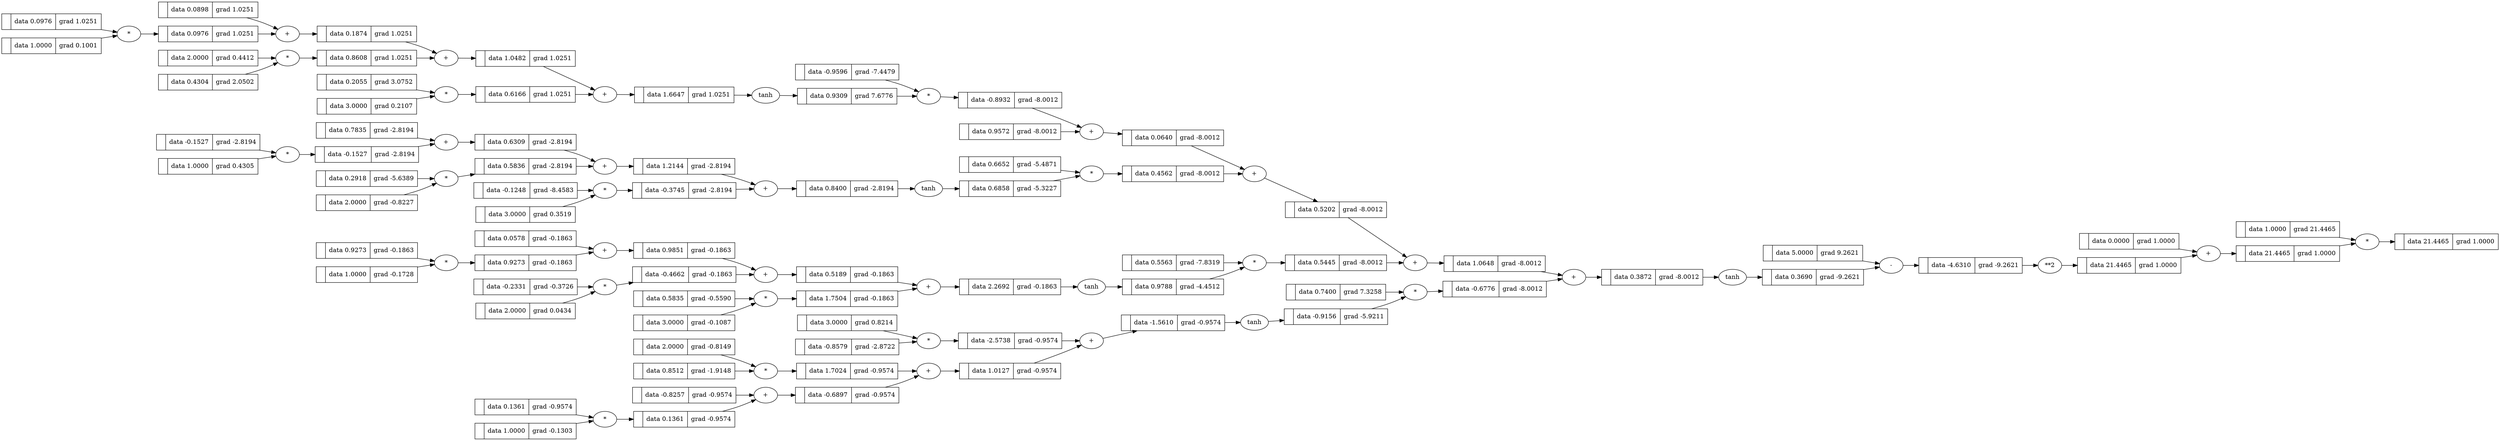 digraph {
	graph [rankdir=LR]
	2484375502976 [label="{  | data -0.6897 | grad -0.9574 }" shape=record]
	"2484375502976+" [label="+"]
	"2484375502976+" -> 2484375502976
	2484375503024 [label="{  | data 2.0000 | grad -0.8149 }" shape=record]
	2484375503216 [label="{  | data 1.7024 | grad -0.9574 }" shape=record]
	"2484375503216*" [label="*"]
	"2484375503216*" -> 2484375503216
	2484375503408 [label="{  | data 1.0127 | grad -0.9574 }" shape=record]
	"2484375503408+" [label="+"]
	"2484375503408+" -> 2484375503408
	2484375503456 [label="{  | data 3.0000 | grad 0.8214 }" shape=record]
	2484375503648 [label="{  | data -2.5738 | grad -0.9574 }" shape=record]
	"2484375503648*" [label="*"]
	"2484375503648*" -> 2484375503648
	2484375503840 [label="{  | data -1.5610 | grad -0.9574 }" shape=record]
	"2484375503840+" [label="+"]
	"2484375503840+" -> 2484375503840
	2484375503936 [label="{  | data -0.9156 | grad -5.9211 }" shape=record]
	"2484375503936tanh" [label=tanh]
	"2484375503936tanh" -> 2484375503936
	2484375381168 [label="{  | data 0.2918 | grad -5.6389 }" shape=record]
	2484375504224 [label="{  | data -0.8932 | grad -8.0012 }" shape=record]
	"2484375504224*" [label="*"]
	"2484375504224*" -> 2484375504224
	2484375504416 [label="{  | data 0.0640 | grad -8.0012 }" shape=record]
	"2484375504416+" [label="+"]
	"2484375504416+" -> 2484375504416
	2484375504608 [label="{  | data 0.4562 | grad -8.0012 }" shape=record]
	"2484375504608*" [label="*"]
	"2484375504608*" -> 2484375504608
	2484375504800 [label="{  | data 0.5202 | grad -8.0012 }" shape=record]
	"2484375504800+" [label="+"]
	"2484375504800+" -> 2484375504800
	2484375504992 [label="{  | data 0.5445 | grad -8.0012 }" shape=record]
	"2484375504992*" [label="*"]
	"2484375504992*" -> 2484375504992
	2484375382128 [label="{  | data -0.1248 | grad -8.4583 }" shape=record]
	2484375382224 [label="{  | data 0.7835 | grad -2.8194 }" shape=record]
	2484375382272 [label="{  | data 0.9273 | grad -0.1863 }" shape=record]
	2484375505184 [label="{  | data 1.0648 | grad -8.0012 }" shape=record]
	"2484375505184+" [label="+"]
	"2484375505184+" -> 2484375505184
	2484375382320 [label="{  | data -0.2331 | grad -0.3726 }" shape=record]
	2484375382368 [label="{  | data 0.5835 | grad -0.5590 }" shape=record]
	2484375382416 [label="{  | data 0.0578 | grad -0.1863 }" shape=record]
	2484375505376 [label="{  | data -0.6776 | grad -8.0012 }" shape=record]
	"2484375505376*" [label="*"]
	"2484375505376*" -> 2484375505376
	2484355049968 [label="{  | data 0.0976 | grad 1.0251 }" shape=record]
	2484375382512 [label="{  | data 0.1361 | grad -0.9574 }" shape=record]
	2484375382560 [label="{  | data 0.8512 | grad -1.9148 }" shape=record]
	2484375382608 [label="{  | data -0.8579 | grad -2.8722 }" shape=record]
	2484374383232 [label="{  | data 0.0898 | grad 1.0251 }" shape=record]
	2484375382656 [label="{  | data -0.8257 | grad -0.9574 }" shape=record]
	2484375505568 [label="{  | data 0.3872 | grad -8.0012 }" shape=record]
	"2484375505568+" [label="+"]
	"2484375505568+" -> 2484375505568
	2484374383280 [label="{  | data 0.2055 | grad 3.0752 }" shape=record]
	2484375505664 [label="{  | data 0.3690 | grad -9.2621 }" shape=record]
	"2484375505664tanh" [label=tanh]
	"2484375505664tanh" -> 2484375505664
	2484375382800 [label="{  | data -0.9596 | grad -7.4479 }" shape=record]
	2484375382848 [label="{  | data 0.6652 | grad -5.4871 }" shape=record]
	2484375382896 [label="{  | data 0.5563 | grad -7.8319 }" shape=record]
	2484375382944 [label="{  | data 0.7400 | grad 7.3258 }" shape=record]
	2484375505856 [label="{  | data -4.6310 | grad -9.2621 }" shape=record]
	"2484375505856-" [label="-"]
	"2484375505856-" -> 2484375505856
	2484375382992 [label="{  | data 0.9572 | grad -8.0012 }" shape=record]
	2484375506048 [label="{  | data 21.4465 | grad 1.0000 }" shape=record]
	"2484375506048**2" [label="**2"]
	"2484375506048**2" -> 2484375506048
	2484375383232 [label="{  | data 5.0000 | grad 9.2621 }" shape=record]
	2484375506240 [label="{  | data 0.0000 | grad 1.0000 }" shape=record]
	2484375383376 [label="{  | data 1.0000 | grad 0.1001 }" shape=record]
	2484375506288 [label="{  | data 21.4465 | grad 1.0000 }" shape=record]
	"2484375506288+" [label="+"]
	"2484375506288+" -> 2484375506288
	2484375506432 [label="{  | data 1.0000 | grad 21.4465 }" shape=record]
	2484375383568 [label="{  | data 0.0976 | grad 1.0251 }" shape=record]
	"2484375383568*" [label="*"]
	"2484375383568*" -> 2484375383568
	2484375506480 [label="{  | data 21.4465 | grad 1.0000 }" shape=record]
	"2484375506480*" [label="*"]
	"2484375506480*" -> 2484375506480
	2484374384240 [label="{  | data -0.1527 | grad -2.8194 }" shape=record]
	2484375383760 [label="{  | data 0.1874 | grad 1.0251 }" shape=record]
	"2484375383760+" [label="+"]
	"2484375383760+" -> 2484375383760
	2484375383808 [label="{  | data 2.0000 | grad 0.4412 }" shape=record]
	2484375384000 [label="{  | data 0.8608 | grad 1.0251 }" shape=record]
	"2484375384000*" [label="*"]
	"2484375384000*" -> 2484375384000
	2484375384192 [label="{  | data 1.0482 | grad 1.0251 }" shape=record]
	"2484375384192+" [label="+"]
	"2484375384192+" -> 2484375384192
	2484375384240 [label="{  | data 3.0000 | grad 0.2107 }" shape=record]
	2484375384432 [label="{  | data 0.6166 | grad 1.0251 }" shape=record]
	"2484375384432*" [label="*"]
	"2484375384432*" -> 2484375384432
	2484375384624 [label="{  | data 1.6647 | grad 1.0251 }" shape=record]
	"2484375384624+" [label="+"]
	"2484375384624+" -> 2484375384624
	2484375384720 [label="{  | data 0.9309 | grad 7.6776 }" shape=record]
	"2484375384720tanh" [label=tanh]
	"2484375384720tanh" -> 2484375384720
	2484375384864 [label="{  | data 1.0000 | grad 0.4305 }" shape=record]
	2484375385056 [label="{  | data -0.1527 | grad -2.8194 }" shape=record]
	"2484375385056*" [label="*"]
	"2484375385056*" -> 2484375385056
	2484375385248 [label="{  | data 0.6309 | grad -2.8194 }" shape=record]
	"2484375385248+" [label="+"]
	"2484375385248+" -> 2484375385248
	2484375385296 [label="{  | data 2.0000 | grad -0.8227 }" shape=record]
	2484375385488 [label="{  | data 0.5836 | grad -2.8194 }" shape=record]
	"2484375385488*" [label="*"]
	"2484375385488*" -> 2484375385488
	2484375385680 [label="{  | data 1.2144 | grad -2.8194 }" shape=record]
	"2484375385680+" [label="+"]
	"2484375385680+" -> 2484375385680
	2484375385728 [label="{  | data 3.0000 | grad 0.3519 }" shape=record]
	2484374771456 [label="{  | data 0.4304 | grad 2.0502 }" shape=record]
	2484375385920 [label="{  | data -0.3745 | grad -2.8194 }" shape=record]
	"2484375385920*" [label="*"]
	"2484375385920*" -> 2484375385920
	2484375386112 [label="{  | data 0.8400 | grad -2.8194 }" shape=record]
	"2484375386112+" [label="+"]
	"2484375386112+" -> 2484375386112
	2484375386208 [label="{  | data 0.6858 | grad -5.3227 }" shape=record]
	"2484375386208tanh" [label=tanh]
	"2484375386208tanh" -> 2484375386208
	2484375386352 [label="{  | data 1.0000 | grad -0.1728 }" shape=record]
	2484375386544 [label="{  | data 0.9273 | grad -0.1863 }" shape=record]
	"2484375386544*" [label="*"]
	"2484375386544*" -> 2484375386544
	2484375386736 [label="{  | data 0.9851 | grad -0.1863 }" shape=record]
	"2484375386736+" [label="+"]
	"2484375386736+" -> 2484375386736
	2484375386784 [label="{  | data 2.0000 | grad 0.0434 }" shape=record]
	2484375386976 [label="{  | data -0.4662 | grad -0.1863 }" shape=record]
	"2484375386976*" [label="*"]
	"2484375386976*" -> 2484375386976
	2484375387168 [label="{  | data 0.5189 | grad -0.1863 }" shape=record]
	"2484375387168+" [label="+"]
	"2484375387168+" -> 2484375387168
	2484375387216 [label="{  | data 3.0000 | grad -0.1087 }" shape=record]
	2484375387408 [label="{  | data 1.7504 | grad -0.1863 }" shape=record]
	"2484375387408*" [label="*"]
	"2484375387408*" -> 2484375387408
	2484375387600 [label="{  | data 2.2692 | grad -0.1863 }" shape=record]
	"2484375387600+" [label="+"]
	"2484375387600+" -> 2484375387600
	2484375387696 [label="{  | data 0.9788 | grad -4.4512 }" shape=record]
	"2484375387696tanh" [label=tanh]
	"2484375387696tanh" -> 2484375387696
	2484375387840 [label="{  | data 1.0000 | grad -0.1303 }" shape=record]
	2484375388032 [label="{  | data 0.1361 | grad -0.9574 }" shape=record]
	"2484375388032*" [label="*"]
	"2484375388032*" -> 2484375388032
	2484375382896 -> "2484375504992*"
	2484374384240 -> "2484375385056*"
	2484375382512 -> "2484375388032*"
	2484375505664 -> "2484375505856-"
	2484375382992 -> "2484375504416+"
	2484375382656 -> "2484375502976+"
	2484375382128 -> "2484375385920*"
	2484374383280 -> "2484375384432*"
	2484375385296 -> "2484375385488*"
	2484375384864 -> "2484375385056*"
	2484375503024 -> "2484375503216*"
	2484374383232 -> "2484375383760+"
	2484375387216 -> "2484375387408*"
	2484375505376 -> "2484375505568+"
	2484375386112 -> "2484375386208tanh"
	2484375504416 -> "2484375504800+"
	2484375382848 -> "2484375504608*"
	2484375383760 -> "2484375384192+"
	2484375387600 -> "2484375387696tanh"
	2484375384000 -> "2484375384192+"
	2484375382224 -> "2484375385248+"
	2484375504800 -> "2484375505184+"
	2484375382272 -> "2484375386544*"
	2484375503840 -> "2484375503936tanh"
	2484375384432 -> "2484375384624+"
	2484375382416 -> "2484375386736+"
	2484375386352 -> "2484375386544*"
	2484375381168 -> "2484375385488*"
	2484375506048 -> "2484375506288+"
	2484375503408 -> "2484375503840+"
	2484375385680 -> "2484375386112+"
	2484375386784 -> "2484375386976*"
	2484375506432 -> "2484375506480*"
	2484375385248 -> "2484375385680+"
	2484375504224 -> "2484375504416+"
	2484375388032 -> "2484375502976+"
	2484375506288 -> "2484375506480*"
	2484375382800 -> "2484375504224*"
	2484375383568 -> "2484375383760+"
	2484375505184 -> "2484375505568+"
	2484375385920 -> "2484375386112+"
	2484375387168 -> "2484375387600+"
	2484375385056 -> "2484375385248+"
	2484375502976 -> "2484375503408+"
	2484375504608 -> "2484375504800+"
	2484375385488 -> "2484375385680+"
	2484375503648 -> "2484375503840+"
	2484375387408 -> "2484375387600+"
	2484375505568 -> "2484375505664tanh"
	2484375383808 -> "2484375384000*"
	2484375384240 -> "2484375384432*"
	2484375387696 -> "2484375504992*"
	2484375503216 -> "2484375503408+"
	2484375386736 -> "2484375387168+"
	2484375387840 -> "2484375388032*"
	2484375382608 -> "2484375503648*"
	2484375505856 -> "2484375506048**2"
	2484375383232 -> "2484375505856-"
	2484355049968 -> "2484375383568*"
	2484375504992 -> "2484375505184+"
	2484375384720 -> "2484375504224*"
	2484375382368 -> "2484375387408*"
	2484375382944 -> "2484375505376*"
	2484375503936 -> "2484375505376*"
	2484375386208 -> "2484375504608*"
	2484375385728 -> "2484375385920*"
	2484375506240 -> "2484375506288+"
	2484374771456 -> "2484375384000*"
	2484375384624 -> "2484375384720tanh"
	2484375382560 -> "2484375503216*"
	2484375386544 -> "2484375386736+"
	2484375383376 -> "2484375383568*"
	2484375384192 -> "2484375384624+"
	2484375382320 -> "2484375386976*"
	2484375503456 -> "2484375503648*"
	2484375386976 -> "2484375387168+"
}
